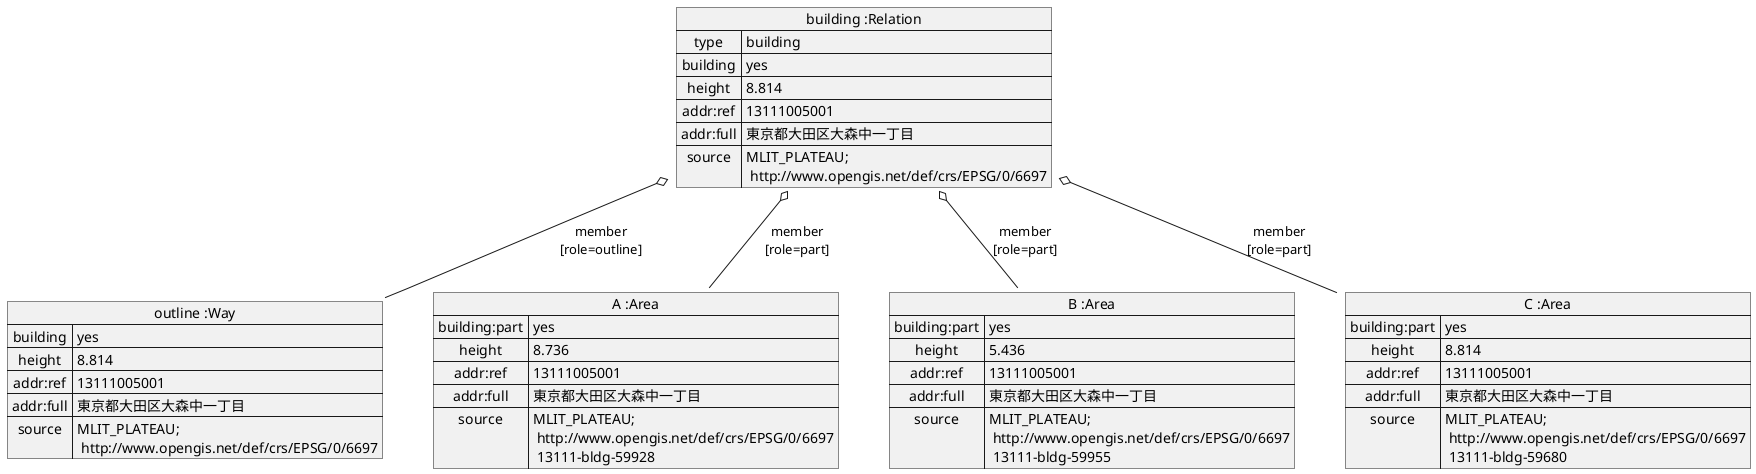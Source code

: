 @startuml

map "building :Relation" as building {
 type => building
 building => yes
 height => 8.814
 addr:ref => 13111005001
 addr:full => 東京都大田区大森中一丁目
 source => MLIT_PLATEAU;\n http://www.opengis.net/def/crs/EPSG/0/6697
}

map "outline :Way" as outline {
 building => yes
 height => 8.814
 addr:ref => 13111005001
 addr:full => 東京都大田区大森中一丁目
 source => MLIT_PLATEAU;\n http://www.opengis.net/def/crs/EPSG/0/6697
}

map "A :Area" as A {
 building:part => yes
 height => 8.736
 addr:ref => 13111005001
 addr:full => 東京都大田区大森中一丁目
 source => MLIT_PLATEAU;\n http://www.opengis.net/def/crs/EPSG/0/6697\n 13111-bldg-59928
}

map "B :Area" as B {
 building:part => yes
 height => 5.436
 addr:ref => 13111005001
 addr:full => 東京都大田区大森中一丁目
 source => MLIT_PLATEAU;\n http://www.opengis.net/def/crs/EPSG/0/6697\n 13111-bldg-59955
}

map "C :Area" as C {
 building:part => yes
 height => 8.814
 addr:ref => 13111005001
 addr:full => 東京都大田区大森中一丁目
 source => MLIT_PLATEAU;\n http://www.opengis.net/def/crs/EPSG/0/6697\n 13111-bldg-59680
}

building o-- outline : member\n[role=outline]
building o-- A : member\n[role=part]
building o-- B : member\n[role=part]
building o-- C : member\n[role=part]
@enduml
